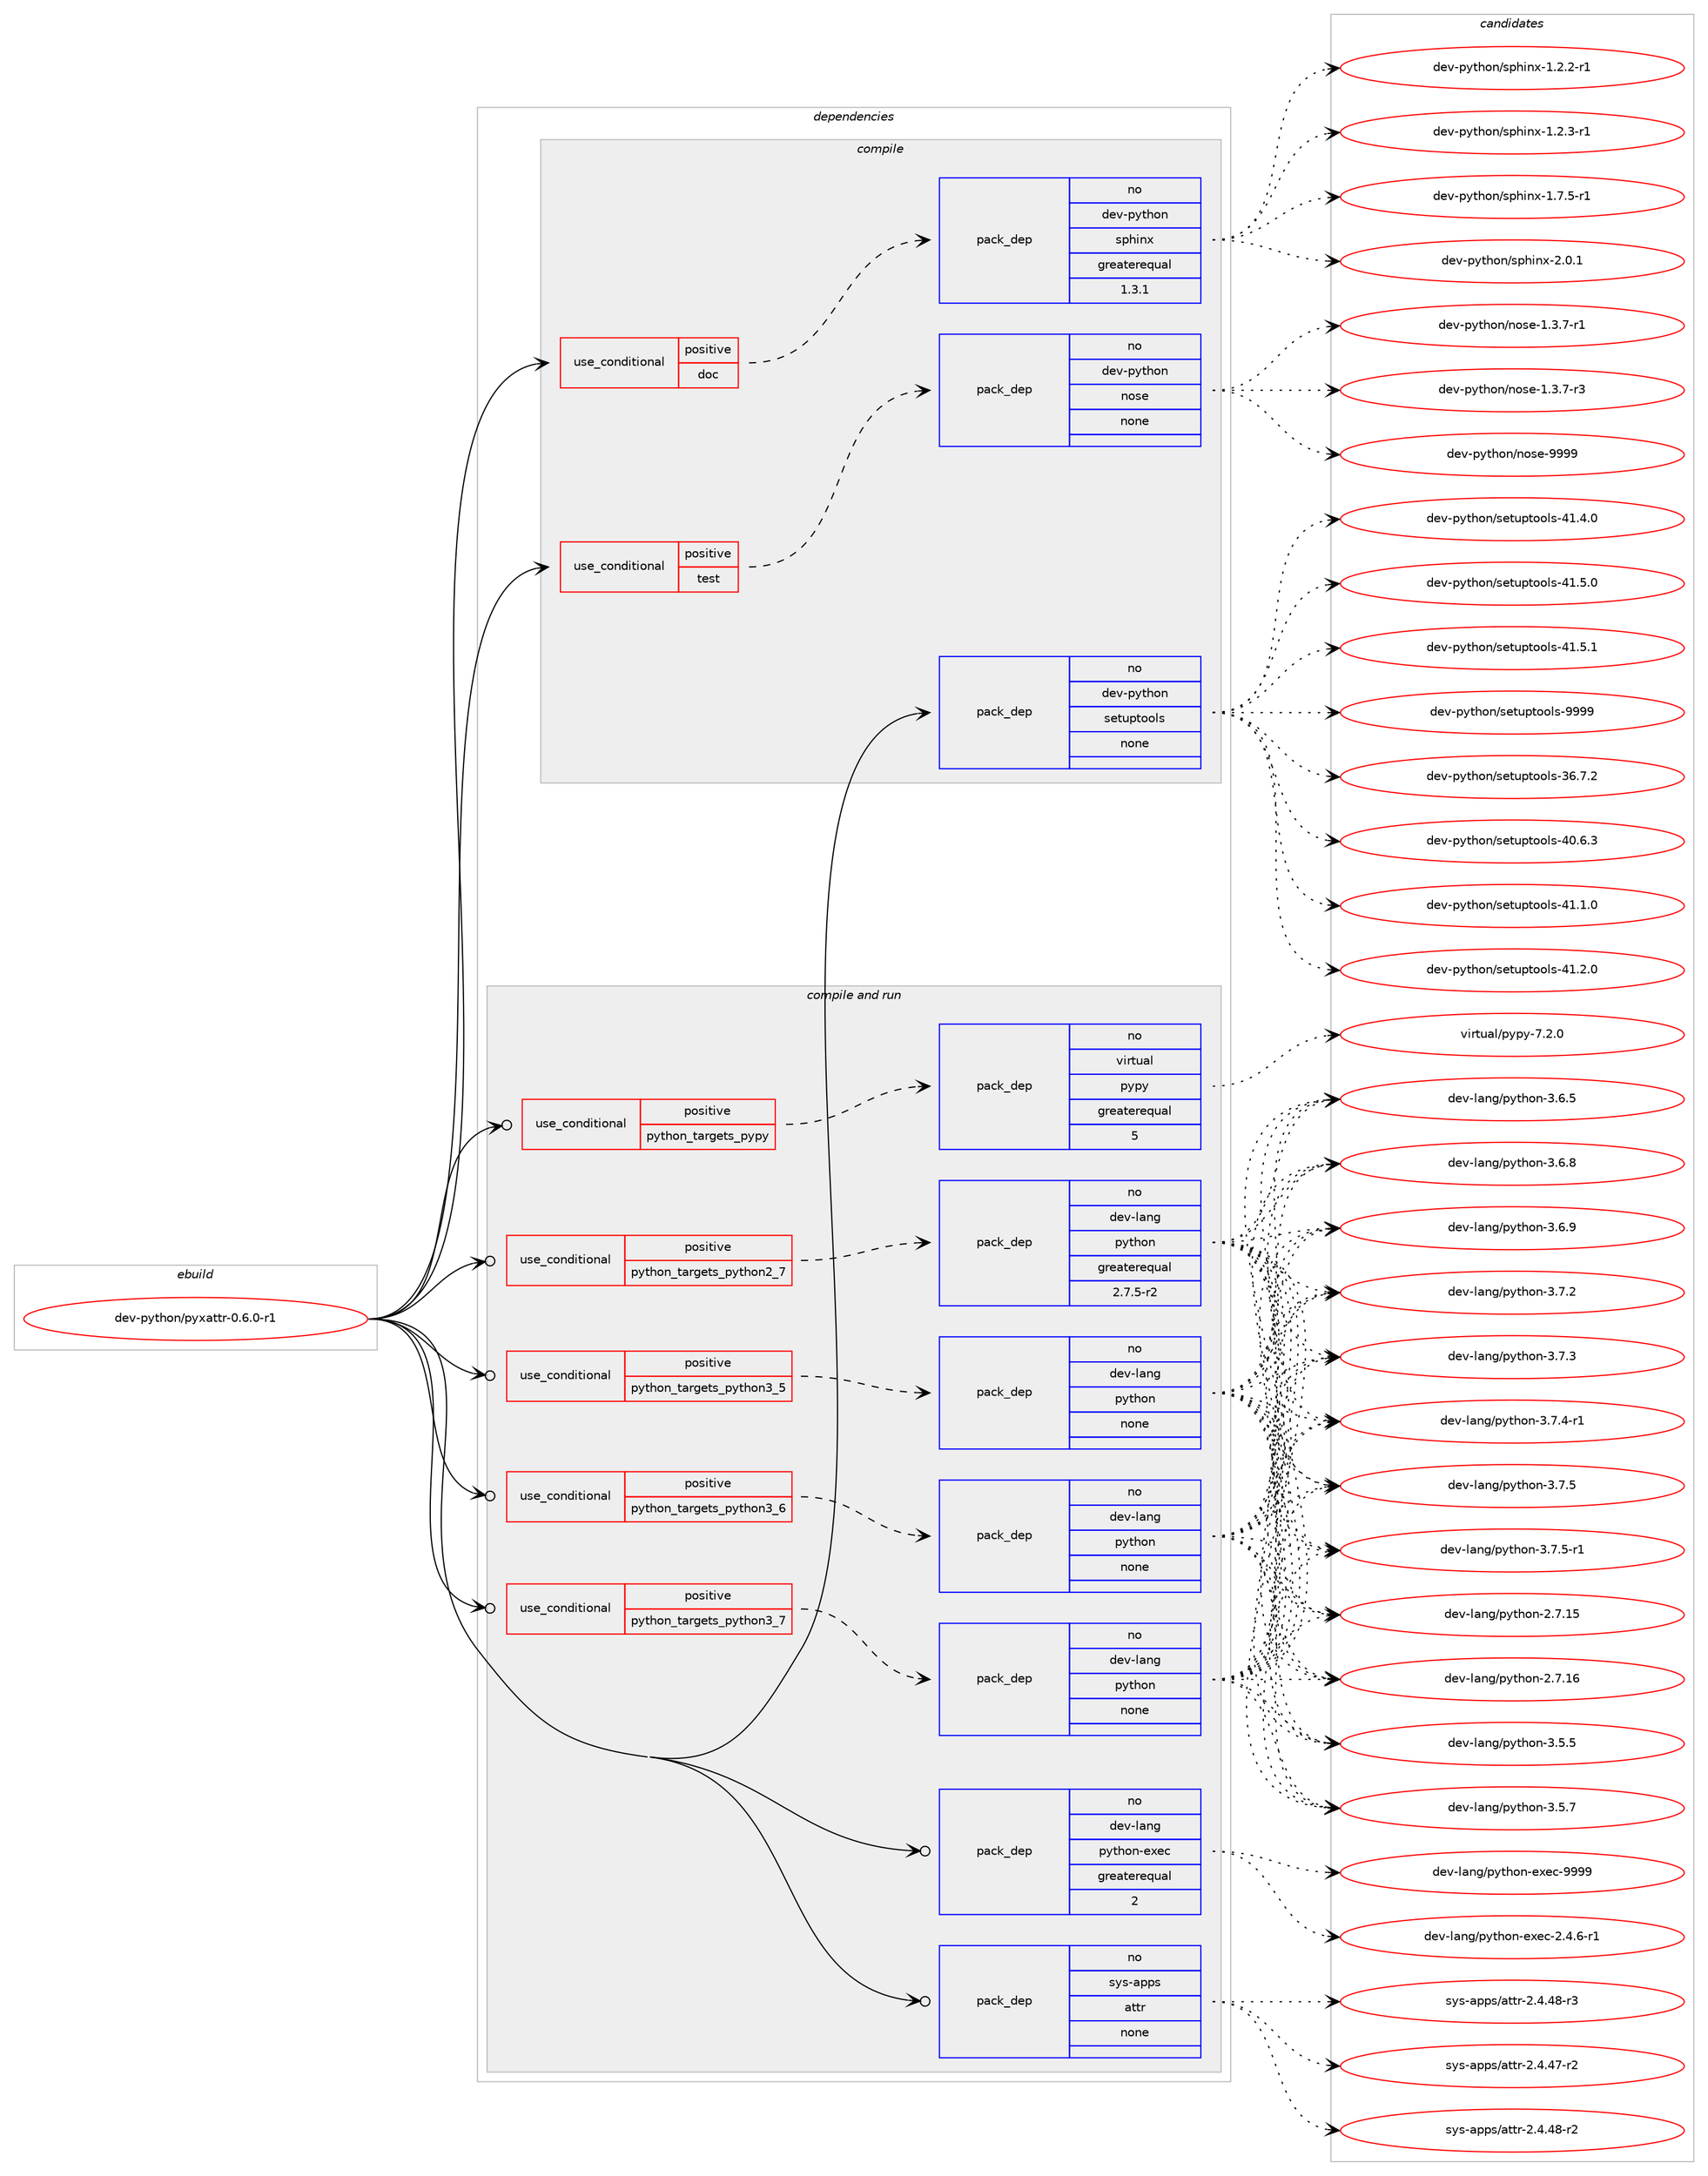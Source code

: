 digraph prolog {

# *************
# Graph options
# *************

newrank=true;
concentrate=true;
compound=true;
graph [rankdir=LR,fontname=Helvetica,fontsize=10,ranksep=1.5];#, ranksep=2.5, nodesep=0.2];
edge  [arrowhead=vee];
node  [fontname=Helvetica,fontsize=10];

# **********
# The ebuild
# **********

subgraph cluster_leftcol {
color=gray;
rank=same;
label=<<i>ebuild</i>>;
id [label="dev-python/pyxattr-0.6.0-r1", color=red, width=4, href="../dev-python/pyxattr-0.6.0-r1.svg"];
}

# ****************
# The dependencies
# ****************

subgraph cluster_midcol {
color=gray;
label=<<i>dependencies</i>>;
subgraph cluster_compile {
fillcolor="#eeeeee";
style=filled;
label=<<i>compile</i>>;
subgraph cond148170 {
dependency633829 [label=<<TABLE BORDER="0" CELLBORDER="1" CELLSPACING="0" CELLPADDING="4"><TR><TD ROWSPAN="3" CELLPADDING="10">use_conditional</TD></TR><TR><TD>positive</TD></TR><TR><TD>doc</TD></TR></TABLE>>, shape=none, color=red];
subgraph pack473781 {
dependency633830 [label=<<TABLE BORDER="0" CELLBORDER="1" CELLSPACING="0" CELLPADDING="4" WIDTH="220"><TR><TD ROWSPAN="6" CELLPADDING="30">pack_dep</TD></TR><TR><TD WIDTH="110">no</TD></TR><TR><TD>dev-python</TD></TR><TR><TD>sphinx</TD></TR><TR><TD>greaterequal</TD></TR><TR><TD>1.3.1</TD></TR></TABLE>>, shape=none, color=blue];
}
dependency633829:e -> dependency633830:w [weight=20,style="dashed",arrowhead="vee"];
}
id:e -> dependency633829:w [weight=20,style="solid",arrowhead="vee"];
subgraph cond148171 {
dependency633831 [label=<<TABLE BORDER="0" CELLBORDER="1" CELLSPACING="0" CELLPADDING="4"><TR><TD ROWSPAN="3" CELLPADDING="10">use_conditional</TD></TR><TR><TD>positive</TD></TR><TR><TD>test</TD></TR></TABLE>>, shape=none, color=red];
subgraph pack473782 {
dependency633832 [label=<<TABLE BORDER="0" CELLBORDER="1" CELLSPACING="0" CELLPADDING="4" WIDTH="220"><TR><TD ROWSPAN="6" CELLPADDING="30">pack_dep</TD></TR><TR><TD WIDTH="110">no</TD></TR><TR><TD>dev-python</TD></TR><TR><TD>nose</TD></TR><TR><TD>none</TD></TR><TR><TD></TD></TR></TABLE>>, shape=none, color=blue];
}
dependency633831:e -> dependency633832:w [weight=20,style="dashed",arrowhead="vee"];
}
id:e -> dependency633831:w [weight=20,style="solid",arrowhead="vee"];
subgraph pack473783 {
dependency633833 [label=<<TABLE BORDER="0" CELLBORDER="1" CELLSPACING="0" CELLPADDING="4" WIDTH="220"><TR><TD ROWSPAN="6" CELLPADDING="30">pack_dep</TD></TR><TR><TD WIDTH="110">no</TD></TR><TR><TD>dev-python</TD></TR><TR><TD>setuptools</TD></TR><TR><TD>none</TD></TR><TR><TD></TD></TR></TABLE>>, shape=none, color=blue];
}
id:e -> dependency633833:w [weight=20,style="solid",arrowhead="vee"];
}
subgraph cluster_compileandrun {
fillcolor="#eeeeee";
style=filled;
label=<<i>compile and run</i>>;
subgraph cond148172 {
dependency633834 [label=<<TABLE BORDER="0" CELLBORDER="1" CELLSPACING="0" CELLPADDING="4"><TR><TD ROWSPAN="3" CELLPADDING="10">use_conditional</TD></TR><TR><TD>positive</TD></TR><TR><TD>python_targets_pypy</TD></TR></TABLE>>, shape=none, color=red];
subgraph pack473784 {
dependency633835 [label=<<TABLE BORDER="0" CELLBORDER="1" CELLSPACING="0" CELLPADDING="4" WIDTH="220"><TR><TD ROWSPAN="6" CELLPADDING="30">pack_dep</TD></TR><TR><TD WIDTH="110">no</TD></TR><TR><TD>virtual</TD></TR><TR><TD>pypy</TD></TR><TR><TD>greaterequal</TD></TR><TR><TD>5</TD></TR></TABLE>>, shape=none, color=blue];
}
dependency633834:e -> dependency633835:w [weight=20,style="dashed",arrowhead="vee"];
}
id:e -> dependency633834:w [weight=20,style="solid",arrowhead="odotvee"];
subgraph cond148173 {
dependency633836 [label=<<TABLE BORDER="0" CELLBORDER="1" CELLSPACING="0" CELLPADDING="4"><TR><TD ROWSPAN="3" CELLPADDING="10">use_conditional</TD></TR><TR><TD>positive</TD></TR><TR><TD>python_targets_python2_7</TD></TR></TABLE>>, shape=none, color=red];
subgraph pack473785 {
dependency633837 [label=<<TABLE BORDER="0" CELLBORDER="1" CELLSPACING="0" CELLPADDING="4" WIDTH="220"><TR><TD ROWSPAN="6" CELLPADDING="30">pack_dep</TD></TR><TR><TD WIDTH="110">no</TD></TR><TR><TD>dev-lang</TD></TR><TR><TD>python</TD></TR><TR><TD>greaterequal</TD></TR><TR><TD>2.7.5-r2</TD></TR></TABLE>>, shape=none, color=blue];
}
dependency633836:e -> dependency633837:w [weight=20,style="dashed",arrowhead="vee"];
}
id:e -> dependency633836:w [weight=20,style="solid",arrowhead="odotvee"];
subgraph cond148174 {
dependency633838 [label=<<TABLE BORDER="0" CELLBORDER="1" CELLSPACING="0" CELLPADDING="4"><TR><TD ROWSPAN="3" CELLPADDING="10">use_conditional</TD></TR><TR><TD>positive</TD></TR><TR><TD>python_targets_python3_5</TD></TR></TABLE>>, shape=none, color=red];
subgraph pack473786 {
dependency633839 [label=<<TABLE BORDER="0" CELLBORDER="1" CELLSPACING="0" CELLPADDING="4" WIDTH="220"><TR><TD ROWSPAN="6" CELLPADDING="30">pack_dep</TD></TR><TR><TD WIDTH="110">no</TD></TR><TR><TD>dev-lang</TD></TR><TR><TD>python</TD></TR><TR><TD>none</TD></TR><TR><TD></TD></TR></TABLE>>, shape=none, color=blue];
}
dependency633838:e -> dependency633839:w [weight=20,style="dashed",arrowhead="vee"];
}
id:e -> dependency633838:w [weight=20,style="solid",arrowhead="odotvee"];
subgraph cond148175 {
dependency633840 [label=<<TABLE BORDER="0" CELLBORDER="1" CELLSPACING="0" CELLPADDING="4"><TR><TD ROWSPAN="3" CELLPADDING="10">use_conditional</TD></TR><TR><TD>positive</TD></TR><TR><TD>python_targets_python3_6</TD></TR></TABLE>>, shape=none, color=red];
subgraph pack473787 {
dependency633841 [label=<<TABLE BORDER="0" CELLBORDER="1" CELLSPACING="0" CELLPADDING="4" WIDTH="220"><TR><TD ROWSPAN="6" CELLPADDING="30">pack_dep</TD></TR><TR><TD WIDTH="110">no</TD></TR><TR><TD>dev-lang</TD></TR><TR><TD>python</TD></TR><TR><TD>none</TD></TR><TR><TD></TD></TR></TABLE>>, shape=none, color=blue];
}
dependency633840:e -> dependency633841:w [weight=20,style="dashed",arrowhead="vee"];
}
id:e -> dependency633840:w [weight=20,style="solid",arrowhead="odotvee"];
subgraph cond148176 {
dependency633842 [label=<<TABLE BORDER="0" CELLBORDER="1" CELLSPACING="0" CELLPADDING="4"><TR><TD ROWSPAN="3" CELLPADDING="10">use_conditional</TD></TR><TR><TD>positive</TD></TR><TR><TD>python_targets_python3_7</TD></TR></TABLE>>, shape=none, color=red];
subgraph pack473788 {
dependency633843 [label=<<TABLE BORDER="0" CELLBORDER="1" CELLSPACING="0" CELLPADDING="4" WIDTH="220"><TR><TD ROWSPAN="6" CELLPADDING="30">pack_dep</TD></TR><TR><TD WIDTH="110">no</TD></TR><TR><TD>dev-lang</TD></TR><TR><TD>python</TD></TR><TR><TD>none</TD></TR><TR><TD></TD></TR></TABLE>>, shape=none, color=blue];
}
dependency633842:e -> dependency633843:w [weight=20,style="dashed",arrowhead="vee"];
}
id:e -> dependency633842:w [weight=20,style="solid",arrowhead="odotvee"];
subgraph pack473789 {
dependency633844 [label=<<TABLE BORDER="0" CELLBORDER="1" CELLSPACING="0" CELLPADDING="4" WIDTH="220"><TR><TD ROWSPAN="6" CELLPADDING="30">pack_dep</TD></TR><TR><TD WIDTH="110">no</TD></TR><TR><TD>dev-lang</TD></TR><TR><TD>python-exec</TD></TR><TR><TD>greaterequal</TD></TR><TR><TD>2</TD></TR></TABLE>>, shape=none, color=blue];
}
id:e -> dependency633844:w [weight=20,style="solid",arrowhead="odotvee"];
subgraph pack473790 {
dependency633845 [label=<<TABLE BORDER="0" CELLBORDER="1" CELLSPACING="0" CELLPADDING="4" WIDTH="220"><TR><TD ROWSPAN="6" CELLPADDING="30">pack_dep</TD></TR><TR><TD WIDTH="110">no</TD></TR><TR><TD>sys-apps</TD></TR><TR><TD>attr</TD></TR><TR><TD>none</TD></TR><TR><TD></TD></TR></TABLE>>, shape=none, color=blue];
}
id:e -> dependency633845:w [weight=20,style="solid",arrowhead="odotvee"];
}
subgraph cluster_run {
fillcolor="#eeeeee";
style=filled;
label=<<i>run</i>>;
}
}

# **************
# The candidates
# **************

subgraph cluster_choices {
rank=same;
color=gray;
label=<<i>candidates</i>>;

subgraph choice473781 {
color=black;
nodesep=1;
choice10010111845112121116104111110471151121041051101204549465046504511449 [label="dev-python/sphinx-1.2.2-r1", color=red, width=4,href="../dev-python/sphinx-1.2.2-r1.svg"];
choice10010111845112121116104111110471151121041051101204549465046514511449 [label="dev-python/sphinx-1.2.3-r1", color=red, width=4,href="../dev-python/sphinx-1.2.3-r1.svg"];
choice10010111845112121116104111110471151121041051101204549465546534511449 [label="dev-python/sphinx-1.7.5-r1", color=red, width=4,href="../dev-python/sphinx-1.7.5-r1.svg"];
choice1001011184511212111610411111047115112104105110120455046484649 [label="dev-python/sphinx-2.0.1", color=red, width=4,href="../dev-python/sphinx-2.0.1.svg"];
dependency633830:e -> choice10010111845112121116104111110471151121041051101204549465046504511449:w [style=dotted,weight="100"];
dependency633830:e -> choice10010111845112121116104111110471151121041051101204549465046514511449:w [style=dotted,weight="100"];
dependency633830:e -> choice10010111845112121116104111110471151121041051101204549465546534511449:w [style=dotted,weight="100"];
dependency633830:e -> choice1001011184511212111610411111047115112104105110120455046484649:w [style=dotted,weight="100"];
}
subgraph choice473782 {
color=black;
nodesep=1;
choice10010111845112121116104111110471101111151014549465146554511449 [label="dev-python/nose-1.3.7-r1", color=red, width=4,href="../dev-python/nose-1.3.7-r1.svg"];
choice10010111845112121116104111110471101111151014549465146554511451 [label="dev-python/nose-1.3.7-r3", color=red, width=4,href="../dev-python/nose-1.3.7-r3.svg"];
choice10010111845112121116104111110471101111151014557575757 [label="dev-python/nose-9999", color=red, width=4,href="../dev-python/nose-9999.svg"];
dependency633832:e -> choice10010111845112121116104111110471101111151014549465146554511449:w [style=dotted,weight="100"];
dependency633832:e -> choice10010111845112121116104111110471101111151014549465146554511451:w [style=dotted,weight="100"];
dependency633832:e -> choice10010111845112121116104111110471101111151014557575757:w [style=dotted,weight="100"];
}
subgraph choice473783 {
color=black;
nodesep=1;
choice100101118451121211161041111104711510111611711211611111110811545515446554650 [label="dev-python/setuptools-36.7.2", color=red, width=4,href="../dev-python/setuptools-36.7.2.svg"];
choice100101118451121211161041111104711510111611711211611111110811545524846544651 [label="dev-python/setuptools-40.6.3", color=red, width=4,href="../dev-python/setuptools-40.6.3.svg"];
choice100101118451121211161041111104711510111611711211611111110811545524946494648 [label="dev-python/setuptools-41.1.0", color=red, width=4,href="../dev-python/setuptools-41.1.0.svg"];
choice100101118451121211161041111104711510111611711211611111110811545524946504648 [label="dev-python/setuptools-41.2.0", color=red, width=4,href="../dev-python/setuptools-41.2.0.svg"];
choice100101118451121211161041111104711510111611711211611111110811545524946524648 [label="dev-python/setuptools-41.4.0", color=red, width=4,href="../dev-python/setuptools-41.4.0.svg"];
choice100101118451121211161041111104711510111611711211611111110811545524946534648 [label="dev-python/setuptools-41.5.0", color=red, width=4,href="../dev-python/setuptools-41.5.0.svg"];
choice100101118451121211161041111104711510111611711211611111110811545524946534649 [label="dev-python/setuptools-41.5.1", color=red, width=4,href="../dev-python/setuptools-41.5.1.svg"];
choice10010111845112121116104111110471151011161171121161111111081154557575757 [label="dev-python/setuptools-9999", color=red, width=4,href="../dev-python/setuptools-9999.svg"];
dependency633833:e -> choice100101118451121211161041111104711510111611711211611111110811545515446554650:w [style=dotted,weight="100"];
dependency633833:e -> choice100101118451121211161041111104711510111611711211611111110811545524846544651:w [style=dotted,weight="100"];
dependency633833:e -> choice100101118451121211161041111104711510111611711211611111110811545524946494648:w [style=dotted,weight="100"];
dependency633833:e -> choice100101118451121211161041111104711510111611711211611111110811545524946504648:w [style=dotted,weight="100"];
dependency633833:e -> choice100101118451121211161041111104711510111611711211611111110811545524946524648:w [style=dotted,weight="100"];
dependency633833:e -> choice100101118451121211161041111104711510111611711211611111110811545524946534648:w [style=dotted,weight="100"];
dependency633833:e -> choice100101118451121211161041111104711510111611711211611111110811545524946534649:w [style=dotted,weight="100"];
dependency633833:e -> choice10010111845112121116104111110471151011161171121161111111081154557575757:w [style=dotted,weight="100"];
}
subgraph choice473784 {
color=black;
nodesep=1;
choice1181051141161179710847112121112121455546504648 [label="virtual/pypy-7.2.0", color=red, width=4,href="../virtual/pypy-7.2.0.svg"];
dependency633835:e -> choice1181051141161179710847112121112121455546504648:w [style=dotted,weight="100"];
}
subgraph choice473785 {
color=black;
nodesep=1;
choice10010111845108971101034711212111610411111045504655464953 [label="dev-lang/python-2.7.15", color=red, width=4,href="../dev-lang/python-2.7.15.svg"];
choice10010111845108971101034711212111610411111045504655464954 [label="dev-lang/python-2.7.16", color=red, width=4,href="../dev-lang/python-2.7.16.svg"];
choice100101118451089711010347112121116104111110455146534653 [label="dev-lang/python-3.5.5", color=red, width=4,href="../dev-lang/python-3.5.5.svg"];
choice100101118451089711010347112121116104111110455146534655 [label="dev-lang/python-3.5.7", color=red, width=4,href="../dev-lang/python-3.5.7.svg"];
choice100101118451089711010347112121116104111110455146544653 [label="dev-lang/python-3.6.5", color=red, width=4,href="../dev-lang/python-3.6.5.svg"];
choice100101118451089711010347112121116104111110455146544656 [label="dev-lang/python-3.6.8", color=red, width=4,href="../dev-lang/python-3.6.8.svg"];
choice100101118451089711010347112121116104111110455146544657 [label="dev-lang/python-3.6.9", color=red, width=4,href="../dev-lang/python-3.6.9.svg"];
choice100101118451089711010347112121116104111110455146554650 [label="dev-lang/python-3.7.2", color=red, width=4,href="../dev-lang/python-3.7.2.svg"];
choice100101118451089711010347112121116104111110455146554651 [label="dev-lang/python-3.7.3", color=red, width=4,href="../dev-lang/python-3.7.3.svg"];
choice1001011184510897110103471121211161041111104551465546524511449 [label="dev-lang/python-3.7.4-r1", color=red, width=4,href="../dev-lang/python-3.7.4-r1.svg"];
choice100101118451089711010347112121116104111110455146554653 [label="dev-lang/python-3.7.5", color=red, width=4,href="../dev-lang/python-3.7.5.svg"];
choice1001011184510897110103471121211161041111104551465546534511449 [label="dev-lang/python-3.7.5-r1", color=red, width=4,href="../dev-lang/python-3.7.5-r1.svg"];
dependency633837:e -> choice10010111845108971101034711212111610411111045504655464953:w [style=dotted,weight="100"];
dependency633837:e -> choice10010111845108971101034711212111610411111045504655464954:w [style=dotted,weight="100"];
dependency633837:e -> choice100101118451089711010347112121116104111110455146534653:w [style=dotted,weight="100"];
dependency633837:e -> choice100101118451089711010347112121116104111110455146534655:w [style=dotted,weight="100"];
dependency633837:e -> choice100101118451089711010347112121116104111110455146544653:w [style=dotted,weight="100"];
dependency633837:e -> choice100101118451089711010347112121116104111110455146544656:w [style=dotted,weight="100"];
dependency633837:e -> choice100101118451089711010347112121116104111110455146544657:w [style=dotted,weight="100"];
dependency633837:e -> choice100101118451089711010347112121116104111110455146554650:w [style=dotted,weight="100"];
dependency633837:e -> choice100101118451089711010347112121116104111110455146554651:w [style=dotted,weight="100"];
dependency633837:e -> choice1001011184510897110103471121211161041111104551465546524511449:w [style=dotted,weight="100"];
dependency633837:e -> choice100101118451089711010347112121116104111110455146554653:w [style=dotted,weight="100"];
dependency633837:e -> choice1001011184510897110103471121211161041111104551465546534511449:w [style=dotted,weight="100"];
}
subgraph choice473786 {
color=black;
nodesep=1;
choice10010111845108971101034711212111610411111045504655464953 [label="dev-lang/python-2.7.15", color=red, width=4,href="../dev-lang/python-2.7.15.svg"];
choice10010111845108971101034711212111610411111045504655464954 [label="dev-lang/python-2.7.16", color=red, width=4,href="../dev-lang/python-2.7.16.svg"];
choice100101118451089711010347112121116104111110455146534653 [label="dev-lang/python-3.5.5", color=red, width=4,href="../dev-lang/python-3.5.5.svg"];
choice100101118451089711010347112121116104111110455146534655 [label="dev-lang/python-3.5.7", color=red, width=4,href="../dev-lang/python-3.5.7.svg"];
choice100101118451089711010347112121116104111110455146544653 [label="dev-lang/python-3.6.5", color=red, width=4,href="../dev-lang/python-3.6.5.svg"];
choice100101118451089711010347112121116104111110455146544656 [label="dev-lang/python-3.6.8", color=red, width=4,href="../dev-lang/python-3.6.8.svg"];
choice100101118451089711010347112121116104111110455146544657 [label="dev-lang/python-3.6.9", color=red, width=4,href="../dev-lang/python-3.6.9.svg"];
choice100101118451089711010347112121116104111110455146554650 [label="dev-lang/python-3.7.2", color=red, width=4,href="../dev-lang/python-3.7.2.svg"];
choice100101118451089711010347112121116104111110455146554651 [label="dev-lang/python-3.7.3", color=red, width=4,href="../dev-lang/python-3.7.3.svg"];
choice1001011184510897110103471121211161041111104551465546524511449 [label="dev-lang/python-3.7.4-r1", color=red, width=4,href="../dev-lang/python-3.7.4-r1.svg"];
choice100101118451089711010347112121116104111110455146554653 [label="dev-lang/python-3.7.5", color=red, width=4,href="../dev-lang/python-3.7.5.svg"];
choice1001011184510897110103471121211161041111104551465546534511449 [label="dev-lang/python-3.7.5-r1", color=red, width=4,href="../dev-lang/python-3.7.5-r1.svg"];
dependency633839:e -> choice10010111845108971101034711212111610411111045504655464953:w [style=dotted,weight="100"];
dependency633839:e -> choice10010111845108971101034711212111610411111045504655464954:w [style=dotted,weight="100"];
dependency633839:e -> choice100101118451089711010347112121116104111110455146534653:w [style=dotted,weight="100"];
dependency633839:e -> choice100101118451089711010347112121116104111110455146534655:w [style=dotted,weight="100"];
dependency633839:e -> choice100101118451089711010347112121116104111110455146544653:w [style=dotted,weight="100"];
dependency633839:e -> choice100101118451089711010347112121116104111110455146544656:w [style=dotted,weight="100"];
dependency633839:e -> choice100101118451089711010347112121116104111110455146544657:w [style=dotted,weight="100"];
dependency633839:e -> choice100101118451089711010347112121116104111110455146554650:w [style=dotted,weight="100"];
dependency633839:e -> choice100101118451089711010347112121116104111110455146554651:w [style=dotted,weight="100"];
dependency633839:e -> choice1001011184510897110103471121211161041111104551465546524511449:w [style=dotted,weight="100"];
dependency633839:e -> choice100101118451089711010347112121116104111110455146554653:w [style=dotted,weight="100"];
dependency633839:e -> choice1001011184510897110103471121211161041111104551465546534511449:w [style=dotted,weight="100"];
}
subgraph choice473787 {
color=black;
nodesep=1;
choice10010111845108971101034711212111610411111045504655464953 [label="dev-lang/python-2.7.15", color=red, width=4,href="../dev-lang/python-2.7.15.svg"];
choice10010111845108971101034711212111610411111045504655464954 [label="dev-lang/python-2.7.16", color=red, width=4,href="../dev-lang/python-2.7.16.svg"];
choice100101118451089711010347112121116104111110455146534653 [label="dev-lang/python-3.5.5", color=red, width=4,href="../dev-lang/python-3.5.5.svg"];
choice100101118451089711010347112121116104111110455146534655 [label="dev-lang/python-3.5.7", color=red, width=4,href="../dev-lang/python-3.5.7.svg"];
choice100101118451089711010347112121116104111110455146544653 [label="dev-lang/python-3.6.5", color=red, width=4,href="../dev-lang/python-3.6.5.svg"];
choice100101118451089711010347112121116104111110455146544656 [label="dev-lang/python-3.6.8", color=red, width=4,href="../dev-lang/python-3.6.8.svg"];
choice100101118451089711010347112121116104111110455146544657 [label="dev-lang/python-3.6.9", color=red, width=4,href="../dev-lang/python-3.6.9.svg"];
choice100101118451089711010347112121116104111110455146554650 [label="dev-lang/python-3.7.2", color=red, width=4,href="../dev-lang/python-3.7.2.svg"];
choice100101118451089711010347112121116104111110455146554651 [label="dev-lang/python-3.7.3", color=red, width=4,href="../dev-lang/python-3.7.3.svg"];
choice1001011184510897110103471121211161041111104551465546524511449 [label="dev-lang/python-3.7.4-r1", color=red, width=4,href="../dev-lang/python-3.7.4-r1.svg"];
choice100101118451089711010347112121116104111110455146554653 [label="dev-lang/python-3.7.5", color=red, width=4,href="../dev-lang/python-3.7.5.svg"];
choice1001011184510897110103471121211161041111104551465546534511449 [label="dev-lang/python-3.7.5-r1", color=red, width=4,href="../dev-lang/python-3.7.5-r1.svg"];
dependency633841:e -> choice10010111845108971101034711212111610411111045504655464953:w [style=dotted,weight="100"];
dependency633841:e -> choice10010111845108971101034711212111610411111045504655464954:w [style=dotted,weight="100"];
dependency633841:e -> choice100101118451089711010347112121116104111110455146534653:w [style=dotted,weight="100"];
dependency633841:e -> choice100101118451089711010347112121116104111110455146534655:w [style=dotted,weight="100"];
dependency633841:e -> choice100101118451089711010347112121116104111110455146544653:w [style=dotted,weight="100"];
dependency633841:e -> choice100101118451089711010347112121116104111110455146544656:w [style=dotted,weight="100"];
dependency633841:e -> choice100101118451089711010347112121116104111110455146544657:w [style=dotted,weight="100"];
dependency633841:e -> choice100101118451089711010347112121116104111110455146554650:w [style=dotted,weight="100"];
dependency633841:e -> choice100101118451089711010347112121116104111110455146554651:w [style=dotted,weight="100"];
dependency633841:e -> choice1001011184510897110103471121211161041111104551465546524511449:w [style=dotted,weight="100"];
dependency633841:e -> choice100101118451089711010347112121116104111110455146554653:w [style=dotted,weight="100"];
dependency633841:e -> choice1001011184510897110103471121211161041111104551465546534511449:w [style=dotted,weight="100"];
}
subgraph choice473788 {
color=black;
nodesep=1;
choice10010111845108971101034711212111610411111045504655464953 [label="dev-lang/python-2.7.15", color=red, width=4,href="../dev-lang/python-2.7.15.svg"];
choice10010111845108971101034711212111610411111045504655464954 [label="dev-lang/python-2.7.16", color=red, width=4,href="../dev-lang/python-2.7.16.svg"];
choice100101118451089711010347112121116104111110455146534653 [label="dev-lang/python-3.5.5", color=red, width=4,href="../dev-lang/python-3.5.5.svg"];
choice100101118451089711010347112121116104111110455146534655 [label="dev-lang/python-3.5.7", color=red, width=4,href="../dev-lang/python-3.5.7.svg"];
choice100101118451089711010347112121116104111110455146544653 [label="dev-lang/python-3.6.5", color=red, width=4,href="../dev-lang/python-3.6.5.svg"];
choice100101118451089711010347112121116104111110455146544656 [label="dev-lang/python-3.6.8", color=red, width=4,href="../dev-lang/python-3.6.8.svg"];
choice100101118451089711010347112121116104111110455146544657 [label="dev-lang/python-3.6.9", color=red, width=4,href="../dev-lang/python-3.6.9.svg"];
choice100101118451089711010347112121116104111110455146554650 [label="dev-lang/python-3.7.2", color=red, width=4,href="../dev-lang/python-3.7.2.svg"];
choice100101118451089711010347112121116104111110455146554651 [label="dev-lang/python-3.7.3", color=red, width=4,href="../dev-lang/python-3.7.3.svg"];
choice1001011184510897110103471121211161041111104551465546524511449 [label="dev-lang/python-3.7.4-r1", color=red, width=4,href="../dev-lang/python-3.7.4-r1.svg"];
choice100101118451089711010347112121116104111110455146554653 [label="dev-lang/python-3.7.5", color=red, width=4,href="../dev-lang/python-3.7.5.svg"];
choice1001011184510897110103471121211161041111104551465546534511449 [label="dev-lang/python-3.7.5-r1", color=red, width=4,href="../dev-lang/python-3.7.5-r1.svg"];
dependency633843:e -> choice10010111845108971101034711212111610411111045504655464953:w [style=dotted,weight="100"];
dependency633843:e -> choice10010111845108971101034711212111610411111045504655464954:w [style=dotted,weight="100"];
dependency633843:e -> choice100101118451089711010347112121116104111110455146534653:w [style=dotted,weight="100"];
dependency633843:e -> choice100101118451089711010347112121116104111110455146534655:w [style=dotted,weight="100"];
dependency633843:e -> choice100101118451089711010347112121116104111110455146544653:w [style=dotted,weight="100"];
dependency633843:e -> choice100101118451089711010347112121116104111110455146544656:w [style=dotted,weight="100"];
dependency633843:e -> choice100101118451089711010347112121116104111110455146544657:w [style=dotted,weight="100"];
dependency633843:e -> choice100101118451089711010347112121116104111110455146554650:w [style=dotted,weight="100"];
dependency633843:e -> choice100101118451089711010347112121116104111110455146554651:w [style=dotted,weight="100"];
dependency633843:e -> choice1001011184510897110103471121211161041111104551465546524511449:w [style=dotted,weight="100"];
dependency633843:e -> choice100101118451089711010347112121116104111110455146554653:w [style=dotted,weight="100"];
dependency633843:e -> choice1001011184510897110103471121211161041111104551465546534511449:w [style=dotted,weight="100"];
}
subgraph choice473789 {
color=black;
nodesep=1;
choice10010111845108971101034711212111610411111045101120101994550465246544511449 [label="dev-lang/python-exec-2.4.6-r1", color=red, width=4,href="../dev-lang/python-exec-2.4.6-r1.svg"];
choice10010111845108971101034711212111610411111045101120101994557575757 [label="dev-lang/python-exec-9999", color=red, width=4,href="../dev-lang/python-exec-9999.svg"];
dependency633844:e -> choice10010111845108971101034711212111610411111045101120101994550465246544511449:w [style=dotted,weight="100"];
dependency633844:e -> choice10010111845108971101034711212111610411111045101120101994557575757:w [style=dotted,weight="100"];
}
subgraph choice473790 {
color=black;
nodesep=1;
choice11512111545971121121154797116116114455046524652554511450 [label="sys-apps/attr-2.4.47-r2", color=red, width=4,href="../sys-apps/attr-2.4.47-r2.svg"];
choice11512111545971121121154797116116114455046524652564511450 [label="sys-apps/attr-2.4.48-r2", color=red, width=4,href="../sys-apps/attr-2.4.48-r2.svg"];
choice11512111545971121121154797116116114455046524652564511451 [label="sys-apps/attr-2.4.48-r3", color=red, width=4,href="../sys-apps/attr-2.4.48-r3.svg"];
dependency633845:e -> choice11512111545971121121154797116116114455046524652554511450:w [style=dotted,weight="100"];
dependency633845:e -> choice11512111545971121121154797116116114455046524652564511450:w [style=dotted,weight="100"];
dependency633845:e -> choice11512111545971121121154797116116114455046524652564511451:w [style=dotted,weight="100"];
}
}

}
